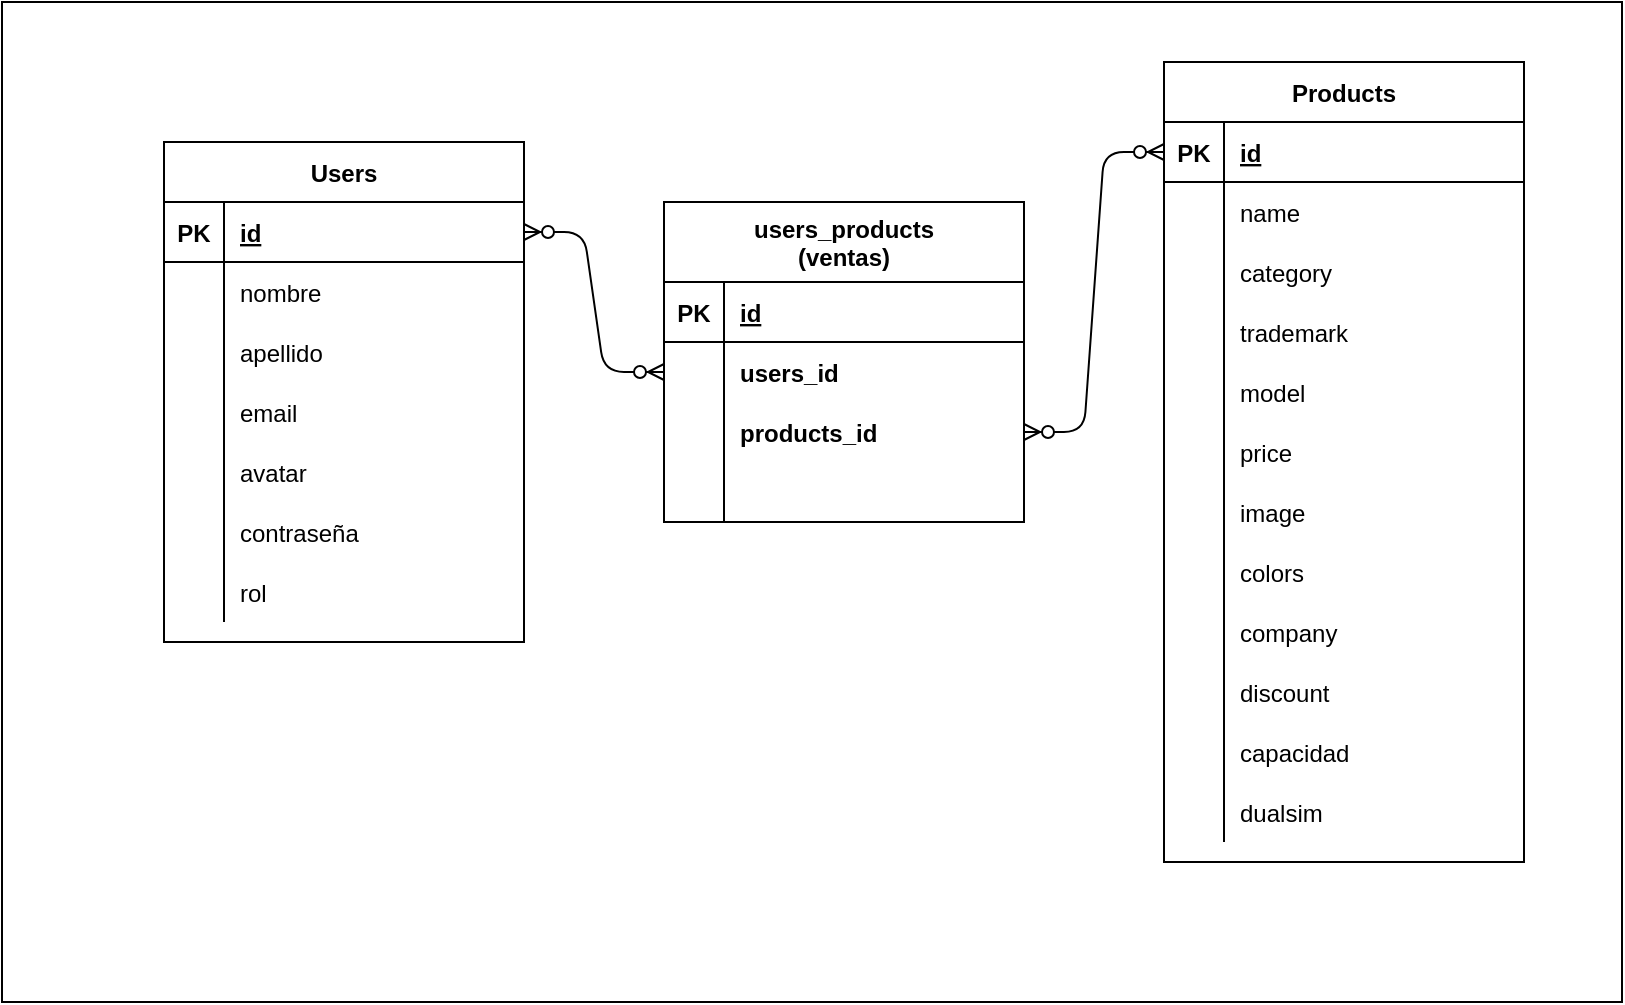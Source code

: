 <mxfile version="13.8.3" type="device"><diagram id="GBHC3wdSxfIFHVaA7t9p" name="Page-1"><mxGraphModel dx="868" dy="486" grid="1" gridSize="10" guides="1" tooltips="1" connect="1" arrows="1" fold="1" page="1" pageScale="1" pageWidth="827" pageHeight="1169" math="0" shadow="0"><root><mxCell id="0"/><mxCell id="1" parent="0"/><mxCell id="lz-w3YbETkXZDaGOLqgb-71" value="" style="rounded=0;whiteSpace=wrap;html=1;" vertex="1" parent="1"><mxGeometry x="9" y="10" width="810" height="500" as="geometry"/></mxCell><mxCell id="lz-w3YbETkXZDaGOLqgb-1" value="Users" style="shape=table;startSize=30;container=1;collapsible=1;childLayout=tableLayout;fixedRows=1;rowLines=0;fontStyle=1;align=center;resizeLast=1;" vertex="1" parent="1"><mxGeometry x="90" y="80" width="180" height="250" as="geometry"/></mxCell><mxCell id="lz-w3YbETkXZDaGOLqgb-2" value="" style="shape=partialRectangle;collapsible=0;dropTarget=0;pointerEvents=0;fillColor=none;top=0;left=0;bottom=1;right=0;points=[[0,0.5],[1,0.5]];portConstraint=eastwest;" vertex="1" parent="lz-w3YbETkXZDaGOLqgb-1"><mxGeometry y="30" width="180" height="30" as="geometry"/></mxCell><mxCell id="lz-w3YbETkXZDaGOLqgb-3" value="PK" style="shape=partialRectangle;connectable=0;fillColor=none;top=0;left=0;bottom=0;right=0;fontStyle=1;overflow=hidden;" vertex="1" parent="lz-w3YbETkXZDaGOLqgb-2"><mxGeometry width="30" height="30" as="geometry"/></mxCell><mxCell id="lz-w3YbETkXZDaGOLqgb-4" value="id" style="shape=partialRectangle;connectable=0;fillColor=none;top=0;left=0;bottom=0;right=0;align=left;spacingLeft=6;fontStyle=5;overflow=hidden;" vertex="1" parent="lz-w3YbETkXZDaGOLqgb-2"><mxGeometry x="30" width="150" height="30" as="geometry"/></mxCell><mxCell id="lz-w3YbETkXZDaGOLqgb-5" value="" style="shape=partialRectangle;collapsible=0;dropTarget=0;pointerEvents=0;fillColor=none;top=0;left=0;bottom=0;right=0;points=[[0,0.5],[1,0.5]];portConstraint=eastwest;" vertex="1" parent="lz-w3YbETkXZDaGOLqgb-1"><mxGeometry y="60" width="180" height="30" as="geometry"/></mxCell><mxCell id="lz-w3YbETkXZDaGOLqgb-6" value="" style="shape=partialRectangle;connectable=0;fillColor=none;top=0;left=0;bottom=0;right=0;editable=1;overflow=hidden;" vertex="1" parent="lz-w3YbETkXZDaGOLqgb-5"><mxGeometry width="30" height="30" as="geometry"/></mxCell><mxCell id="lz-w3YbETkXZDaGOLqgb-7" value="nombre" style="shape=partialRectangle;connectable=0;fillColor=none;top=0;left=0;bottom=0;right=0;align=left;spacingLeft=6;overflow=hidden;" vertex="1" parent="lz-w3YbETkXZDaGOLqgb-5"><mxGeometry x="30" width="150" height="30" as="geometry"/></mxCell><mxCell id="lz-w3YbETkXZDaGOLqgb-8" value="" style="shape=partialRectangle;collapsible=0;dropTarget=0;pointerEvents=0;fillColor=none;top=0;left=0;bottom=0;right=0;points=[[0,0.5],[1,0.5]];portConstraint=eastwest;" vertex="1" parent="lz-w3YbETkXZDaGOLqgb-1"><mxGeometry y="90" width="180" height="30" as="geometry"/></mxCell><mxCell id="lz-w3YbETkXZDaGOLqgb-9" value="" style="shape=partialRectangle;connectable=0;fillColor=none;top=0;left=0;bottom=0;right=0;editable=1;overflow=hidden;" vertex="1" parent="lz-w3YbETkXZDaGOLqgb-8"><mxGeometry width="30" height="30" as="geometry"/></mxCell><mxCell id="lz-w3YbETkXZDaGOLqgb-10" value="apellido" style="shape=partialRectangle;connectable=0;fillColor=none;top=0;left=0;bottom=0;right=0;align=left;spacingLeft=6;overflow=hidden;" vertex="1" parent="lz-w3YbETkXZDaGOLqgb-8"><mxGeometry x="30" width="150" height="30" as="geometry"/></mxCell><mxCell id="lz-w3YbETkXZDaGOLqgb-11" value="" style="shape=partialRectangle;collapsible=0;dropTarget=0;pointerEvents=0;fillColor=none;top=0;left=0;bottom=0;right=0;points=[[0,0.5],[1,0.5]];portConstraint=eastwest;" vertex="1" parent="lz-w3YbETkXZDaGOLqgb-1"><mxGeometry y="120" width="180" height="30" as="geometry"/></mxCell><mxCell id="lz-w3YbETkXZDaGOLqgb-12" value="" style="shape=partialRectangle;connectable=0;fillColor=none;top=0;left=0;bottom=0;right=0;editable=1;overflow=hidden;" vertex="1" parent="lz-w3YbETkXZDaGOLqgb-11"><mxGeometry width="30" height="30" as="geometry"/></mxCell><mxCell id="lz-w3YbETkXZDaGOLqgb-13" value="email" style="shape=partialRectangle;connectable=0;fillColor=none;top=0;left=0;bottom=0;right=0;align=left;spacingLeft=6;overflow=hidden;" vertex="1" parent="lz-w3YbETkXZDaGOLqgb-11"><mxGeometry x="30" width="150" height="30" as="geometry"/></mxCell><mxCell id="lz-w3YbETkXZDaGOLqgb-28" value="" style="shape=partialRectangle;collapsible=0;dropTarget=0;pointerEvents=0;fillColor=none;top=0;left=0;bottom=0;right=0;points=[[0,0.5],[1,0.5]];portConstraint=eastwest;" vertex="1" parent="lz-w3YbETkXZDaGOLqgb-1"><mxGeometry y="150" width="180" height="30" as="geometry"/></mxCell><mxCell id="lz-w3YbETkXZDaGOLqgb-29" value="" style="shape=partialRectangle;connectable=0;fillColor=none;top=0;left=0;bottom=0;right=0;editable=1;overflow=hidden;" vertex="1" parent="lz-w3YbETkXZDaGOLqgb-28"><mxGeometry width="30" height="30" as="geometry"/></mxCell><mxCell id="lz-w3YbETkXZDaGOLqgb-30" value="avatar" style="shape=partialRectangle;connectable=0;fillColor=none;top=0;left=0;bottom=0;right=0;align=left;spacingLeft=6;overflow=hidden;" vertex="1" parent="lz-w3YbETkXZDaGOLqgb-28"><mxGeometry x="30" width="150" height="30" as="geometry"/></mxCell><mxCell id="lz-w3YbETkXZDaGOLqgb-32" value="" style="shape=partialRectangle;collapsible=0;dropTarget=0;pointerEvents=0;fillColor=none;top=0;left=0;bottom=0;right=0;points=[[0,0.5],[1,0.5]];portConstraint=eastwest;" vertex="1" parent="lz-w3YbETkXZDaGOLqgb-1"><mxGeometry y="180" width="180" height="30" as="geometry"/></mxCell><mxCell id="lz-w3YbETkXZDaGOLqgb-33" value="" style="shape=partialRectangle;connectable=0;fillColor=none;top=0;left=0;bottom=0;right=0;editable=1;overflow=hidden;" vertex="1" parent="lz-w3YbETkXZDaGOLqgb-32"><mxGeometry width="30" height="30" as="geometry"/></mxCell><mxCell id="lz-w3YbETkXZDaGOLqgb-34" value="contraseña" style="shape=partialRectangle;connectable=0;fillColor=none;top=0;left=0;bottom=0;right=0;align=left;spacingLeft=6;overflow=hidden;" vertex="1" parent="lz-w3YbETkXZDaGOLqgb-32"><mxGeometry x="30" width="150" height="30" as="geometry"/></mxCell><mxCell id="lz-w3YbETkXZDaGOLqgb-36" value="" style="shape=partialRectangle;collapsible=0;dropTarget=0;pointerEvents=0;fillColor=none;top=0;left=0;bottom=0;right=0;points=[[0,0.5],[1,0.5]];portConstraint=eastwest;" vertex="1" parent="lz-w3YbETkXZDaGOLqgb-1"><mxGeometry y="210" width="180" height="30" as="geometry"/></mxCell><mxCell id="lz-w3YbETkXZDaGOLqgb-37" value="" style="shape=partialRectangle;connectable=0;fillColor=none;top=0;left=0;bottom=0;right=0;editable=1;overflow=hidden;" vertex="1" parent="lz-w3YbETkXZDaGOLqgb-36"><mxGeometry width="30" height="30" as="geometry"/></mxCell><mxCell id="lz-w3YbETkXZDaGOLqgb-38" value="rol" style="shape=partialRectangle;connectable=0;fillColor=none;top=0;left=0;bottom=0;right=0;align=left;spacingLeft=6;overflow=hidden;" vertex="1" parent="lz-w3YbETkXZDaGOLqgb-36"><mxGeometry x="30" width="150" height="30" as="geometry"/></mxCell><mxCell id="lz-w3YbETkXZDaGOLqgb-14" value="Products" style="shape=table;startSize=30;container=1;collapsible=1;childLayout=tableLayout;fixedRows=1;rowLines=0;fontStyle=1;align=center;resizeLast=1;" vertex="1" parent="1"><mxGeometry x="590" y="40" width="180" height="400" as="geometry"/></mxCell><mxCell id="lz-w3YbETkXZDaGOLqgb-15" value="" style="shape=partialRectangle;collapsible=0;dropTarget=0;pointerEvents=0;fillColor=none;top=0;left=0;bottom=1;right=0;points=[[0,0.5],[1,0.5]];portConstraint=eastwest;" vertex="1" parent="lz-w3YbETkXZDaGOLqgb-14"><mxGeometry y="30" width="180" height="30" as="geometry"/></mxCell><mxCell id="lz-w3YbETkXZDaGOLqgb-16" value="PK" style="shape=partialRectangle;connectable=0;fillColor=none;top=0;left=0;bottom=0;right=0;fontStyle=1;overflow=hidden;" vertex="1" parent="lz-w3YbETkXZDaGOLqgb-15"><mxGeometry width="30" height="30" as="geometry"/></mxCell><mxCell id="lz-w3YbETkXZDaGOLqgb-17" value="id" style="shape=partialRectangle;connectable=0;fillColor=none;top=0;left=0;bottom=0;right=0;align=left;spacingLeft=6;fontStyle=5;overflow=hidden;" vertex="1" parent="lz-w3YbETkXZDaGOLqgb-15"><mxGeometry x="30" width="150" height="30" as="geometry"/></mxCell><mxCell id="lz-w3YbETkXZDaGOLqgb-18" value="" style="shape=partialRectangle;collapsible=0;dropTarget=0;pointerEvents=0;fillColor=none;top=0;left=0;bottom=0;right=0;points=[[0,0.5],[1,0.5]];portConstraint=eastwest;" vertex="1" parent="lz-w3YbETkXZDaGOLqgb-14"><mxGeometry y="60" width="180" height="30" as="geometry"/></mxCell><mxCell id="lz-w3YbETkXZDaGOLqgb-19" value="" style="shape=partialRectangle;connectable=0;fillColor=none;top=0;left=0;bottom=0;right=0;editable=1;overflow=hidden;" vertex="1" parent="lz-w3YbETkXZDaGOLqgb-18"><mxGeometry width="30" height="30" as="geometry"/></mxCell><mxCell id="lz-w3YbETkXZDaGOLqgb-20" value="name" style="shape=partialRectangle;connectable=0;fillColor=none;top=0;left=0;bottom=0;right=0;align=left;spacingLeft=6;overflow=hidden;" vertex="1" parent="lz-w3YbETkXZDaGOLqgb-18"><mxGeometry x="30" width="150" height="30" as="geometry"/></mxCell><mxCell id="lz-w3YbETkXZDaGOLqgb-21" value="" style="shape=partialRectangle;collapsible=0;dropTarget=0;pointerEvents=0;fillColor=none;top=0;left=0;bottom=0;right=0;points=[[0,0.5],[1,0.5]];portConstraint=eastwest;" vertex="1" parent="lz-w3YbETkXZDaGOLqgb-14"><mxGeometry y="90" width="180" height="30" as="geometry"/></mxCell><mxCell id="lz-w3YbETkXZDaGOLqgb-22" value="" style="shape=partialRectangle;connectable=0;fillColor=none;top=0;left=0;bottom=0;right=0;editable=1;overflow=hidden;" vertex="1" parent="lz-w3YbETkXZDaGOLqgb-21"><mxGeometry width="30" height="30" as="geometry"/></mxCell><mxCell id="lz-w3YbETkXZDaGOLqgb-23" value="category" style="shape=partialRectangle;connectable=0;fillColor=none;top=0;left=0;bottom=0;right=0;align=left;spacingLeft=6;overflow=hidden;" vertex="1" parent="lz-w3YbETkXZDaGOLqgb-21"><mxGeometry x="30" width="150" height="30" as="geometry"/></mxCell><mxCell id="lz-w3YbETkXZDaGOLqgb-24" value="" style="shape=partialRectangle;collapsible=0;dropTarget=0;pointerEvents=0;fillColor=none;top=0;left=0;bottom=0;right=0;points=[[0,0.5],[1,0.5]];portConstraint=eastwest;" vertex="1" parent="lz-w3YbETkXZDaGOLqgb-14"><mxGeometry y="120" width="180" height="30" as="geometry"/></mxCell><mxCell id="lz-w3YbETkXZDaGOLqgb-25" value="" style="shape=partialRectangle;connectable=0;fillColor=none;top=0;left=0;bottom=0;right=0;editable=1;overflow=hidden;" vertex="1" parent="lz-w3YbETkXZDaGOLqgb-24"><mxGeometry width="30" height="30" as="geometry"/></mxCell><mxCell id="lz-w3YbETkXZDaGOLqgb-26" value="trademark" style="shape=partialRectangle;connectable=0;fillColor=none;top=0;left=0;bottom=0;right=0;align=left;spacingLeft=6;overflow=hidden;" vertex="1" parent="lz-w3YbETkXZDaGOLqgb-24"><mxGeometry x="30" width="150" height="30" as="geometry"/></mxCell><mxCell id="lz-w3YbETkXZDaGOLqgb-44" value="" style="shape=partialRectangle;collapsible=0;dropTarget=0;pointerEvents=0;fillColor=none;top=0;left=0;bottom=0;right=0;points=[[0,0.5],[1,0.5]];portConstraint=eastwest;" vertex="1" parent="lz-w3YbETkXZDaGOLqgb-14"><mxGeometry y="150" width="180" height="30" as="geometry"/></mxCell><mxCell id="lz-w3YbETkXZDaGOLqgb-45" value="" style="shape=partialRectangle;connectable=0;fillColor=none;top=0;left=0;bottom=0;right=0;editable=1;overflow=hidden;" vertex="1" parent="lz-w3YbETkXZDaGOLqgb-44"><mxGeometry width="30" height="30" as="geometry"/></mxCell><mxCell id="lz-w3YbETkXZDaGOLqgb-46" value="model" style="shape=partialRectangle;connectable=0;fillColor=none;top=0;left=0;bottom=0;right=0;align=left;spacingLeft=6;overflow=hidden;" vertex="1" parent="lz-w3YbETkXZDaGOLqgb-44"><mxGeometry x="30" width="150" height="30" as="geometry"/></mxCell><mxCell id="lz-w3YbETkXZDaGOLqgb-40" value="" style="shape=partialRectangle;collapsible=0;dropTarget=0;pointerEvents=0;fillColor=none;top=0;left=0;bottom=0;right=0;points=[[0,0.5],[1,0.5]];portConstraint=eastwest;" vertex="1" parent="lz-w3YbETkXZDaGOLqgb-14"><mxGeometry y="180" width="180" height="30" as="geometry"/></mxCell><mxCell id="lz-w3YbETkXZDaGOLqgb-41" value="" style="shape=partialRectangle;connectable=0;fillColor=none;top=0;left=0;bottom=0;right=0;editable=1;overflow=hidden;" vertex="1" parent="lz-w3YbETkXZDaGOLqgb-40"><mxGeometry width="30" height="30" as="geometry"/></mxCell><mxCell id="lz-w3YbETkXZDaGOLqgb-42" value="price" style="shape=partialRectangle;connectable=0;fillColor=none;top=0;left=0;bottom=0;right=0;align=left;spacingLeft=6;overflow=hidden;" vertex="1" parent="lz-w3YbETkXZDaGOLqgb-40"><mxGeometry x="30" width="150" height="30" as="geometry"/></mxCell><mxCell id="lz-w3YbETkXZDaGOLqgb-48" value="" style="shape=partialRectangle;collapsible=0;dropTarget=0;pointerEvents=0;fillColor=none;top=0;left=0;bottom=0;right=0;points=[[0,0.5],[1,0.5]];portConstraint=eastwest;" vertex="1" parent="lz-w3YbETkXZDaGOLqgb-14"><mxGeometry y="210" width="180" height="30" as="geometry"/></mxCell><mxCell id="lz-w3YbETkXZDaGOLqgb-49" value="" style="shape=partialRectangle;connectable=0;fillColor=none;top=0;left=0;bottom=0;right=0;editable=1;overflow=hidden;" vertex="1" parent="lz-w3YbETkXZDaGOLqgb-48"><mxGeometry width="30" height="30" as="geometry"/></mxCell><mxCell id="lz-w3YbETkXZDaGOLqgb-50" value="image" style="shape=partialRectangle;connectable=0;fillColor=none;top=0;left=0;bottom=0;right=0;align=left;spacingLeft=6;overflow=hidden;" vertex="1" parent="lz-w3YbETkXZDaGOLqgb-48"><mxGeometry x="30" width="150" height="30" as="geometry"/></mxCell><mxCell id="lz-w3YbETkXZDaGOLqgb-68" value="" style="shape=partialRectangle;collapsible=0;dropTarget=0;pointerEvents=0;fillColor=none;top=0;left=0;bottom=0;right=0;points=[[0,0.5],[1,0.5]];portConstraint=eastwest;" vertex="1" parent="lz-w3YbETkXZDaGOLqgb-14"><mxGeometry y="240" width="180" height="30" as="geometry"/></mxCell><mxCell id="lz-w3YbETkXZDaGOLqgb-69" value="" style="shape=partialRectangle;connectable=0;fillColor=none;top=0;left=0;bottom=0;right=0;editable=1;overflow=hidden;" vertex="1" parent="lz-w3YbETkXZDaGOLqgb-68"><mxGeometry width="30" height="30" as="geometry"/></mxCell><mxCell id="lz-w3YbETkXZDaGOLqgb-70" value="colors" style="shape=partialRectangle;connectable=0;fillColor=none;top=0;left=0;bottom=0;right=0;align=left;spacingLeft=6;overflow=hidden;" vertex="1" parent="lz-w3YbETkXZDaGOLqgb-68"><mxGeometry x="30" width="150" height="30" as="geometry"/></mxCell><mxCell id="lz-w3YbETkXZDaGOLqgb-64" value="" style="shape=partialRectangle;collapsible=0;dropTarget=0;pointerEvents=0;fillColor=none;top=0;left=0;bottom=0;right=0;points=[[0,0.5],[1,0.5]];portConstraint=eastwest;" vertex="1" parent="lz-w3YbETkXZDaGOLqgb-14"><mxGeometry y="270" width="180" height="30" as="geometry"/></mxCell><mxCell id="lz-w3YbETkXZDaGOLqgb-65" value="" style="shape=partialRectangle;connectable=0;fillColor=none;top=0;left=0;bottom=0;right=0;editable=1;overflow=hidden;" vertex="1" parent="lz-w3YbETkXZDaGOLqgb-64"><mxGeometry width="30" height="30" as="geometry"/></mxCell><mxCell id="lz-w3YbETkXZDaGOLqgb-66" value="company" style="shape=partialRectangle;connectable=0;fillColor=none;top=0;left=0;bottom=0;right=0;align=left;spacingLeft=6;overflow=hidden;" vertex="1" parent="lz-w3YbETkXZDaGOLqgb-64"><mxGeometry x="30" width="150" height="30" as="geometry"/></mxCell><mxCell id="lz-w3YbETkXZDaGOLqgb-60" value="" style="shape=partialRectangle;collapsible=0;dropTarget=0;pointerEvents=0;fillColor=none;top=0;left=0;bottom=0;right=0;points=[[0,0.5],[1,0.5]];portConstraint=eastwest;" vertex="1" parent="lz-w3YbETkXZDaGOLqgb-14"><mxGeometry y="300" width="180" height="30" as="geometry"/></mxCell><mxCell id="lz-w3YbETkXZDaGOLqgb-61" value="" style="shape=partialRectangle;connectable=0;fillColor=none;top=0;left=0;bottom=0;right=0;editable=1;overflow=hidden;" vertex="1" parent="lz-w3YbETkXZDaGOLqgb-60"><mxGeometry width="30" height="30" as="geometry"/></mxCell><mxCell id="lz-w3YbETkXZDaGOLqgb-62" value="discount" style="shape=partialRectangle;connectable=0;fillColor=none;top=0;left=0;bottom=0;right=0;align=left;spacingLeft=6;overflow=hidden;" vertex="1" parent="lz-w3YbETkXZDaGOLqgb-60"><mxGeometry x="30" width="150" height="30" as="geometry"/></mxCell><mxCell id="lz-w3YbETkXZDaGOLqgb-56" value="" style="shape=partialRectangle;collapsible=0;dropTarget=0;pointerEvents=0;fillColor=none;top=0;left=0;bottom=0;right=0;points=[[0,0.5],[1,0.5]];portConstraint=eastwest;" vertex="1" parent="lz-w3YbETkXZDaGOLqgb-14"><mxGeometry y="330" width="180" height="30" as="geometry"/></mxCell><mxCell id="lz-w3YbETkXZDaGOLqgb-57" value="" style="shape=partialRectangle;connectable=0;fillColor=none;top=0;left=0;bottom=0;right=0;editable=1;overflow=hidden;" vertex="1" parent="lz-w3YbETkXZDaGOLqgb-56"><mxGeometry width="30" height="30" as="geometry"/></mxCell><mxCell id="lz-w3YbETkXZDaGOLqgb-58" value="capacidad" style="shape=partialRectangle;connectable=0;fillColor=none;top=0;left=0;bottom=0;right=0;align=left;spacingLeft=6;overflow=hidden;" vertex="1" parent="lz-w3YbETkXZDaGOLqgb-56"><mxGeometry x="30" width="150" height="30" as="geometry"/></mxCell><mxCell id="lz-w3YbETkXZDaGOLqgb-52" value="" style="shape=partialRectangle;collapsible=0;dropTarget=0;pointerEvents=0;fillColor=none;top=0;left=0;bottom=0;right=0;points=[[0,0.5],[1,0.5]];portConstraint=eastwest;" vertex="1" parent="lz-w3YbETkXZDaGOLqgb-14"><mxGeometry y="360" width="180" height="30" as="geometry"/></mxCell><mxCell id="lz-w3YbETkXZDaGOLqgb-53" value="" style="shape=partialRectangle;connectable=0;fillColor=none;top=0;left=0;bottom=0;right=0;editable=1;overflow=hidden;" vertex="1" parent="lz-w3YbETkXZDaGOLqgb-52"><mxGeometry width="30" height="30" as="geometry"/></mxCell><mxCell id="lz-w3YbETkXZDaGOLqgb-54" value="dualsim" style="shape=partialRectangle;connectable=0;fillColor=none;top=0;left=0;bottom=0;right=0;align=left;spacingLeft=6;overflow=hidden;" vertex="1" parent="lz-w3YbETkXZDaGOLqgb-52"><mxGeometry x="30" width="150" height="30" as="geometry"/></mxCell><mxCell id="lz-w3YbETkXZDaGOLqgb-76" value="users_products&#10;(ventas)" style="shape=table;startSize=40;container=1;collapsible=1;childLayout=tableLayout;fixedRows=1;rowLines=0;fontStyle=1;align=center;resizeLast=1;" vertex="1" parent="1"><mxGeometry x="340" y="110" width="180" height="160" as="geometry"/></mxCell><mxCell id="lz-w3YbETkXZDaGOLqgb-77" value="" style="shape=partialRectangle;collapsible=0;dropTarget=0;pointerEvents=0;fillColor=none;top=0;left=0;bottom=1;right=0;points=[[0,0.5],[1,0.5]];portConstraint=eastwest;" vertex="1" parent="lz-w3YbETkXZDaGOLqgb-76"><mxGeometry y="40" width="180" height="30" as="geometry"/></mxCell><mxCell id="lz-w3YbETkXZDaGOLqgb-78" value="PK" style="shape=partialRectangle;connectable=0;fillColor=none;top=0;left=0;bottom=0;right=0;fontStyle=1;overflow=hidden;" vertex="1" parent="lz-w3YbETkXZDaGOLqgb-77"><mxGeometry width="30" height="30" as="geometry"/></mxCell><mxCell id="lz-w3YbETkXZDaGOLqgb-79" value="id" style="shape=partialRectangle;connectable=0;fillColor=none;top=0;left=0;bottom=0;right=0;align=left;spacingLeft=6;fontStyle=5;overflow=hidden;" vertex="1" parent="lz-w3YbETkXZDaGOLqgb-77"><mxGeometry x="30" width="150" height="30" as="geometry"/></mxCell><mxCell id="lz-w3YbETkXZDaGOLqgb-80" value="" style="shape=partialRectangle;collapsible=0;dropTarget=0;pointerEvents=0;fillColor=none;top=0;left=0;bottom=0;right=0;points=[[0,0.5],[1,0.5]];portConstraint=eastwest;" vertex="1" parent="lz-w3YbETkXZDaGOLqgb-76"><mxGeometry y="70" width="180" height="30" as="geometry"/></mxCell><mxCell id="lz-w3YbETkXZDaGOLqgb-81" value="" style="shape=partialRectangle;connectable=0;fillColor=none;top=0;left=0;bottom=0;right=0;editable=1;overflow=hidden;" vertex="1" parent="lz-w3YbETkXZDaGOLqgb-80"><mxGeometry width="30" height="30" as="geometry"/></mxCell><mxCell id="lz-w3YbETkXZDaGOLqgb-82" value="users_id" style="shape=partialRectangle;connectable=0;fillColor=none;top=0;left=0;bottom=0;right=0;align=left;spacingLeft=6;overflow=hidden;fontStyle=1" vertex="1" parent="lz-w3YbETkXZDaGOLqgb-80"><mxGeometry x="30" width="150" height="30" as="geometry"/></mxCell><mxCell id="lz-w3YbETkXZDaGOLqgb-83" value="" style="shape=partialRectangle;collapsible=0;dropTarget=0;pointerEvents=0;fillColor=none;top=0;left=0;bottom=0;right=0;points=[[0,0.5],[1,0.5]];portConstraint=eastwest;" vertex="1" parent="lz-w3YbETkXZDaGOLqgb-76"><mxGeometry y="100" width="180" height="30" as="geometry"/></mxCell><mxCell id="lz-w3YbETkXZDaGOLqgb-84" value="" style="shape=partialRectangle;connectable=0;fillColor=none;top=0;left=0;bottom=0;right=0;editable=1;overflow=hidden;" vertex="1" parent="lz-w3YbETkXZDaGOLqgb-83"><mxGeometry width="30" height="30" as="geometry"/></mxCell><mxCell id="lz-w3YbETkXZDaGOLqgb-85" value="products_id" style="shape=partialRectangle;connectable=0;fillColor=none;top=0;left=0;bottom=0;right=0;align=left;spacingLeft=6;overflow=hidden;fontStyle=1" vertex="1" parent="lz-w3YbETkXZDaGOLqgb-83"><mxGeometry x="30" width="150" height="30" as="geometry"/></mxCell><mxCell id="lz-w3YbETkXZDaGOLqgb-86" value="" style="shape=partialRectangle;collapsible=0;dropTarget=0;pointerEvents=0;fillColor=none;top=0;left=0;bottom=0;right=0;points=[[0,0.5],[1,0.5]];portConstraint=eastwest;" vertex="1" parent="lz-w3YbETkXZDaGOLqgb-76"><mxGeometry y="130" width="180" height="30" as="geometry"/></mxCell><mxCell id="lz-w3YbETkXZDaGOLqgb-87" value="" style="shape=partialRectangle;connectable=0;fillColor=none;top=0;left=0;bottom=0;right=0;editable=1;overflow=hidden;" vertex="1" parent="lz-w3YbETkXZDaGOLqgb-86"><mxGeometry width="30" height="30" as="geometry"/></mxCell><mxCell id="lz-w3YbETkXZDaGOLqgb-88" value="" style="shape=partialRectangle;connectable=0;fillColor=none;top=0;left=0;bottom=0;right=0;align=left;spacingLeft=6;overflow=hidden;" vertex="1" parent="lz-w3YbETkXZDaGOLqgb-86"><mxGeometry x="30" width="150" height="30" as="geometry"/></mxCell><mxCell id="lz-w3YbETkXZDaGOLqgb-89" value="" style="edgeStyle=entityRelationEdgeStyle;fontSize=12;html=1;endArrow=ERzeroToMany;endFill=1;startArrow=ERzeroToMany;exitX=1;exitY=0.5;exitDx=0;exitDy=0;" edge="1" parent="1" source="lz-w3YbETkXZDaGOLqgb-2" target="lz-w3YbETkXZDaGOLqgb-80"><mxGeometry width="100" height="100" relative="1" as="geometry"><mxPoint x="270" y="220" as="sourcePoint"/><mxPoint x="370" y="120" as="targetPoint"/></mxGeometry></mxCell><mxCell id="lz-w3YbETkXZDaGOLqgb-90" value="" style="edgeStyle=entityRelationEdgeStyle;fontSize=12;html=1;endArrow=ERzeroToMany;endFill=1;startArrow=ERzeroToMany;entryX=0;entryY=0.5;entryDx=0;entryDy=0;" edge="1" parent="1" source="lz-w3YbETkXZDaGOLqgb-83" target="lz-w3YbETkXZDaGOLqgb-15"><mxGeometry width="100" height="100" relative="1" as="geometry"><mxPoint x="490" y="230" as="sourcePoint"/><mxPoint x="590" y="130" as="targetPoint"/></mxGeometry></mxCell></root></mxGraphModel></diagram></mxfile>